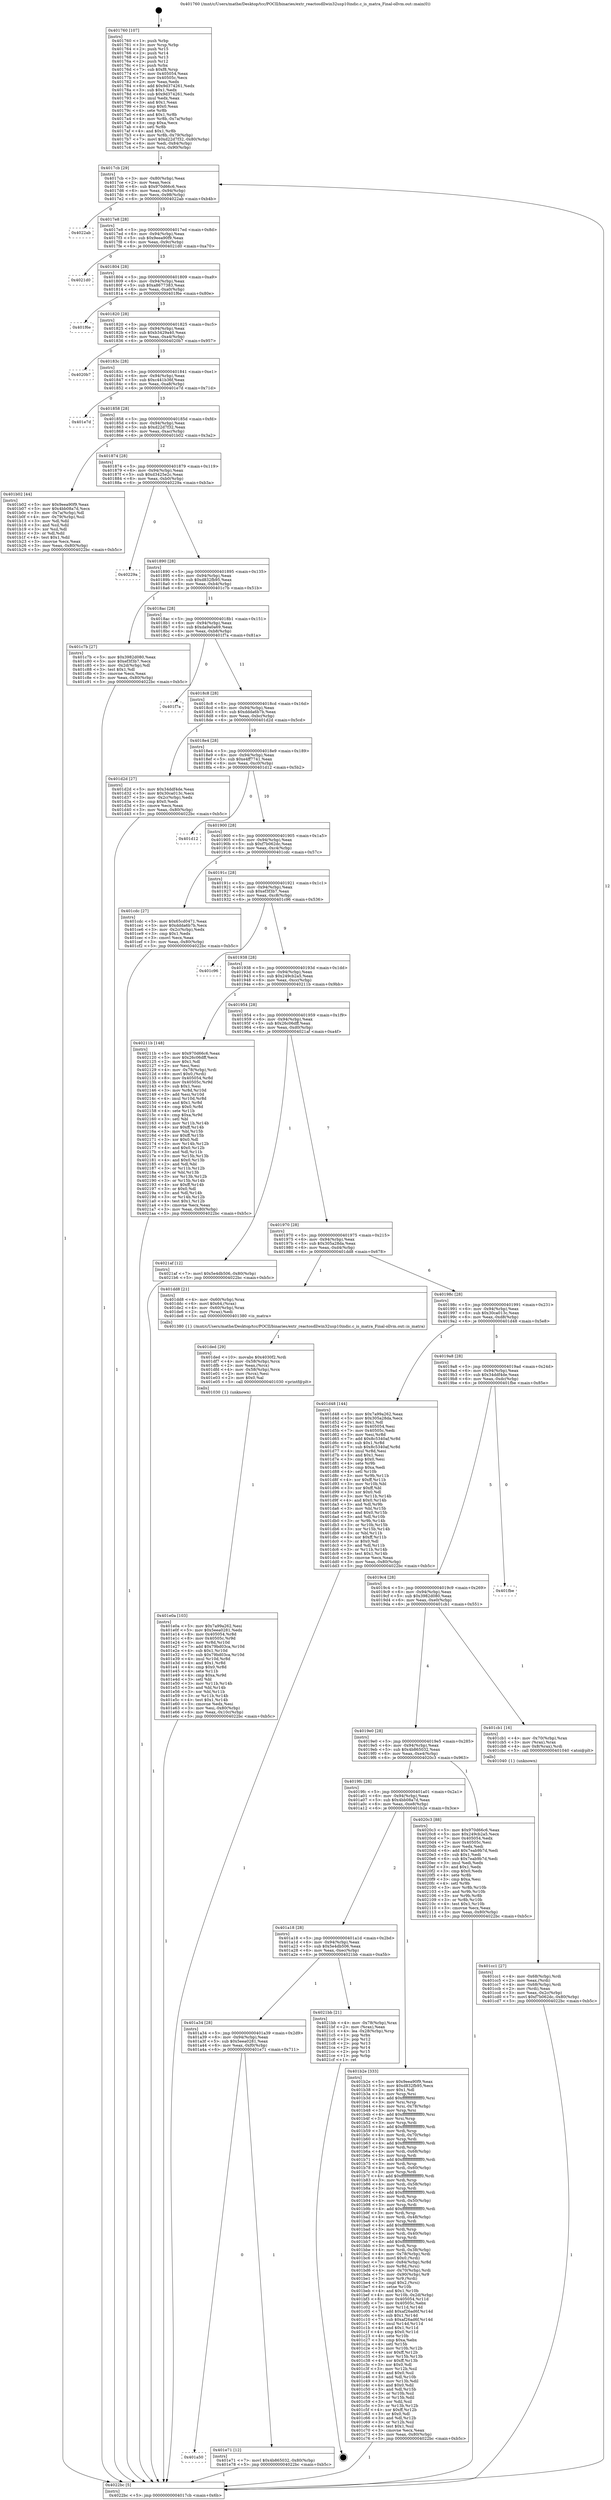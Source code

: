 digraph "0x401760" {
  label = "0x401760 (/mnt/c/Users/mathe/Desktop/tcc/POCII/binaries/extr_reactosdllwin32usp10indic.c_is_matra_Final-ollvm.out::main(0))"
  labelloc = "t"
  node[shape=record]

  Entry [label="",width=0.3,height=0.3,shape=circle,fillcolor=black,style=filled]
  "0x4017cb" [label="{
     0x4017cb [29]\l
     | [instrs]\l
     &nbsp;&nbsp;0x4017cb \<+3\>: mov -0x80(%rbp),%eax\l
     &nbsp;&nbsp;0x4017ce \<+2\>: mov %eax,%ecx\l
     &nbsp;&nbsp;0x4017d0 \<+6\>: sub $0x970d66c6,%ecx\l
     &nbsp;&nbsp;0x4017d6 \<+6\>: mov %eax,-0x94(%rbp)\l
     &nbsp;&nbsp;0x4017dc \<+6\>: mov %ecx,-0x98(%rbp)\l
     &nbsp;&nbsp;0x4017e2 \<+6\>: je 00000000004022ab \<main+0xb4b\>\l
  }"]
  "0x4022ab" [label="{
     0x4022ab\l
  }", style=dashed]
  "0x4017e8" [label="{
     0x4017e8 [28]\l
     | [instrs]\l
     &nbsp;&nbsp;0x4017e8 \<+5\>: jmp 00000000004017ed \<main+0x8d\>\l
     &nbsp;&nbsp;0x4017ed \<+6\>: mov -0x94(%rbp),%eax\l
     &nbsp;&nbsp;0x4017f3 \<+5\>: sub $0x9eea90f9,%eax\l
     &nbsp;&nbsp;0x4017f8 \<+6\>: mov %eax,-0x9c(%rbp)\l
     &nbsp;&nbsp;0x4017fe \<+6\>: je 00000000004021d0 \<main+0xa70\>\l
  }"]
  Exit [label="",width=0.3,height=0.3,shape=circle,fillcolor=black,style=filled,peripheries=2]
  "0x4021d0" [label="{
     0x4021d0\l
  }", style=dashed]
  "0x401804" [label="{
     0x401804 [28]\l
     | [instrs]\l
     &nbsp;&nbsp;0x401804 \<+5\>: jmp 0000000000401809 \<main+0xa9\>\l
     &nbsp;&nbsp;0x401809 \<+6\>: mov -0x94(%rbp),%eax\l
     &nbsp;&nbsp;0x40180f \<+5\>: sub $0xa8677383,%eax\l
     &nbsp;&nbsp;0x401814 \<+6\>: mov %eax,-0xa0(%rbp)\l
     &nbsp;&nbsp;0x40181a \<+6\>: je 0000000000401f6e \<main+0x80e\>\l
  }"]
  "0x401a50" [label="{
     0x401a50\l
  }", style=dashed]
  "0x401f6e" [label="{
     0x401f6e\l
  }", style=dashed]
  "0x401820" [label="{
     0x401820 [28]\l
     | [instrs]\l
     &nbsp;&nbsp;0x401820 \<+5\>: jmp 0000000000401825 \<main+0xc5\>\l
     &nbsp;&nbsp;0x401825 \<+6\>: mov -0x94(%rbp),%eax\l
     &nbsp;&nbsp;0x40182b \<+5\>: sub $0xb3429a40,%eax\l
     &nbsp;&nbsp;0x401830 \<+6\>: mov %eax,-0xa4(%rbp)\l
     &nbsp;&nbsp;0x401836 \<+6\>: je 00000000004020b7 \<main+0x957\>\l
  }"]
  "0x401e71" [label="{
     0x401e71 [12]\l
     | [instrs]\l
     &nbsp;&nbsp;0x401e71 \<+7\>: movl $0x4b865032,-0x80(%rbp)\l
     &nbsp;&nbsp;0x401e78 \<+5\>: jmp 00000000004022bc \<main+0xb5c\>\l
  }"]
  "0x4020b7" [label="{
     0x4020b7\l
  }", style=dashed]
  "0x40183c" [label="{
     0x40183c [28]\l
     | [instrs]\l
     &nbsp;&nbsp;0x40183c \<+5\>: jmp 0000000000401841 \<main+0xe1\>\l
     &nbsp;&nbsp;0x401841 \<+6\>: mov -0x94(%rbp),%eax\l
     &nbsp;&nbsp;0x401847 \<+5\>: sub $0xc441b36f,%eax\l
     &nbsp;&nbsp;0x40184c \<+6\>: mov %eax,-0xa8(%rbp)\l
     &nbsp;&nbsp;0x401852 \<+6\>: je 0000000000401e7d \<main+0x71d\>\l
  }"]
  "0x401a34" [label="{
     0x401a34 [28]\l
     | [instrs]\l
     &nbsp;&nbsp;0x401a34 \<+5\>: jmp 0000000000401a39 \<main+0x2d9\>\l
     &nbsp;&nbsp;0x401a39 \<+6\>: mov -0x94(%rbp),%eax\l
     &nbsp;&nbsp;0x401a3f \<+5\>: sub $0x5eea0281,%eax\l
     &nbsp;&nbsp;0x401a44 \<+6\>: mov %eax,-0xf0(%rbp)\l
     &nbsp;&nbsp;0x401a4a \<+6\>: je 0000000000401e71 \<main+0x711\>\l
  }"]
  "0x401e7d" [label="{
     0x401e7d\l
  }", style=dashed]
  "0x401858" [label="{
     0x401858 [28]\l
     | [instrs]\l
     &nbsp;&nbsp;0x401858 \<+5\>: jmp 000000000040185d \<main+0xfd\>\l
     &nbsp;&nbsp;0x40185d \<+6\>: mov -0x94(%rbp),%eax\l
     &nbsp;&nbsp;0x401863 \<+5\>: sub $0xd22d7f32,%eax\l
     &nbsp;&nbsp;0x401868 \<+6\>: mov %eax,-0xac(%rbp)\l
     &nbsp;&nbsp;0x40186e \<+6\>: je 0000000000401b02 \<main+0x3a2\>\l
  }"]
  "0x4021bb" [label="{
     0x4021bb [21]\l
     | [instrs]\l
     &nbsp;&nbsp;0x4021bb \<+4\>: mov -0x78(%rbp),%rax\l
     &nbsp;&nbsp;0x4021bf \<+2\>: mov (%rax),%eax\l
     &nbsp;&nbsp;0x4021c1 \<+4\>: lea -0x28(%rbp),%rsp\l
     &nbsp;&nbsp;0x4021c5 \<+1\>: pop %rbx\l
     &nbsp;&nbsp;0x4021c6 \<+2\>: pop %r12\l
     &nbsp;&nbsp;0x4021c8 \<+2\>: pop %r13\l
     &nbsp;&nbsp;0x4021ca \<+2\>: pop %r14\l
     &nbsp;&nbsp;0x4021cc \<+2\>: pop %r15\l
     &nbsp;&nbsp;0x4021ce \<+1\>: pop %rbp\l
     &nbsp;&nbsp;0x4021cf \<+1\>: ret\l
  }"]
  "0x401b02" [label="{
     0x401b02 [44]\l
     | [instrs]\l
     &nbsp;&nbsp;0x401b02 \<+5\>: mov $0x9eea90f9,%eax\l
     &nbsp;&nbsp;0x401b07 \<+5\>: mov $0x4bb08a7d,%ecx\l
     &nbsp;&nbsp;0x401b0c \<+3\>: mov -0x7a(%rbp),%dl\l
     &nbsp;&nbsp;0x401b0f \<+4\>: mov -0x79(%rbp),%sil\l
     &nbsp;&nbsp;0x401b13 \<+3\>: mov %dl,%dil\l
     &nbsp;&nbsp;0x401b16 \<+3\>: and %sil,%dil\l
     &nbsp;&nbsp;0x401b19 \<+3\>: xor %sil,%dl\l
     &nbsp;&nbsp;0x401b1c \<+3\>: or %dl,%dil\l
     &nbsp;&nbsp;0x401b1f \<+4\>: test $0x1,%dil\l
     &nbsp;&nbsp;0x401b23 \<+3\>: cmovne %ecx,%eax\l
     &nbsp;&nbsp;0x401b26 \<+3\>: mov %eax,-0x80(%rbp)\l
     &nbsp;&nbsp;0x401b29 \<+5\>: jmp 00000000004022bc \<main+0xb5c\>\l
  }"]
  "0x401874" [label="{
     0x401874 [28]\l
     | [instrs]\l
     &nbsp;&nbsp;0x401874 \<+5\>: jmp 0000000000401879 \<main+0x119\>\l
     &nbsp;&nbsp;0x401879 \<+6\>: mov -0x94(%rbp),%eax\l
     &nbsp;&nbsp;0x40187f \<+5\>: sub $0xd3425e2c,%eax\l
     &nbsp;&nbsp;0x401884 \<+6\>: mov %eax,-0xb0(%rbp)\l
     &nbsp;&nbsp;0x40188a \<+6\>: je 000000000040229a \<main+0xb3a\>\l
  }"]
  "0x4022bc" [label="{
     0x4022bc [5]\l
     | [instrs]\l
     &nbsp;&nbsp;0x4022bc \<+5\>: jmp 00000000004017cb \<main+0x6b\>\l
  }"]
  "0x401760" [label="{
     0x401760 [107]\l
     | [instrs]\l
     &nbsp;&nbsp;0x401760 \<+1\>: push %rbp\l
     &nbsp;&nbsp;0x401761 \<+3\>: mov %rsp,%rbp\l
     &nbsp;&nbsp;0x401764 \<+2\>: push %r15\l
     &nbsp;&nbsp;0x401766 \<+2\>: push %r14\l
     &nbsp;&nbsp;0x401768 \<+2\>: push %r13\l
     &nbsp;&nbsp;0x40176a \<+2\>: push %r12\l
     &nbsp;&nbsp;0x40176c \<+1\>: push %rbx\l
     &nbsp;&nbsp;0x40176d \<+7\>: sub $0xf8,%rsp\l
     &nbsp;&nbsp;0x401774 \<+7\>: mov 0x405054,%eax\l
     &nbsp;&nbsp;0x40177b \<+7\>: mov 0x40505c,%ecx\l
     &nbsp;&nbsp;0x401782 \<+2\>: mov %eax,%edx\l
     &nbsp;&nbsp;0x401784 \<+6\>: add $0x9d374261,%edx\l
     &nbsp;&nbsp;0x40178a \<+3\>: sub $0x1,%edx\l
     &nbsp;&nbsp;0x40178d \<+6\>: sub $0x9d374261,%edx\l
     &nbsp;&nbsp;0x401793 \<+3\>: imul %edx,%eax\l
     &nbsp;&nbsp;0x401796 \<+3\>: and $0x1,%eax\l
     &nbsp;&nbsp;0x401799 \<+3\>: cmp $0x0,%eax\l
     &nbsp;&nbsp;0x40179c \<+4\>: sete %r8b\l
     &nbsp;&nbsp;0x4017a0 \<+4\>: and $0x1,%r8b\l
     &nbsp;&nbsp;0x4017a4 \<+4\>: mov %r8b,-0x7a(%rbp)\l
     &nbsp;&nbsp;0x4017a8 \<+3\>: cmp $0xa,%ecx\l
     &nbsp;&nbsp;0x4017ab \<+4\>: setl %r8b\l
     &nbsp;&nbsp;0x4017af \<+4\>: and $0x1,%r8b\l
     &nbsp;&nbsp;0x4017b3 \<+4\>: mov %r8b,-0x79(%rbp)\l
     &nbsp;&nbsp;0x4017b7 \<+7\>: movl $0xd22d7f32,-0x80(%rbp)\l
     &nbsp;&nbsp;0x4017be \<+6\>: mov %edi,-0x84(%rbp)\l
     &nbsp;&nbsp;0x4017c4 \<+7\>: mov %rsi,-0x90(%rbp)\l
  }"]
  "0x401e0a" [label="{
     0x401e0a [103]\l
     | [instrs]\l
     &nbsp;&nbsp;0x401e0a \<+5\>: mov $0x7a99a262,%esi\l
     &nbsp;&nbsp;0x401e0f \<+5\>: mov $0x5eea0281,%edx\l
     &nbsp;&nbsp;0x401e14 \<+8\>: mov 0x405054,%r8d\l
     &nbsp;&nbsp;0x401e1c \<+8\>: mov 0x40505c,%r9d\l
     &nbsp;&nbsp;0x401e24 \<+3\>: mov %r8d,%r10d\l
     &nbsp;&nbsp;0x401e27 \<+7\>: add $0x79bd03ca,%r10d\l
     &nbsp;&nbsp;0x401e2e \<+4\>: sub $0x1,%r10d\l
     &nbsp;&nbsp;0x401e32 \<+7\>: sub $0x79bd03ca,%r10d\l
     &nbsp;&nbsp;0x401e39 \<+4\>: imul %r10d,%r8d\l
     &nbsp;&nbsp;0x401e3d \<+4\>: and $0x1,%r8d\l
     &nbsp;&nbsp;0x401e41 \<+4\>: cmp $0x0,%r8d\l
     &nbsp;&nbsp;0x401e45 \<+4\>: sete %r11b\l
     &nbsp;&nbsp;0x401e49 \<+4\>: cmp $0xa,%r9d\l
     &nbsp;&nbsp;0x401e4d \<+3\>: setl %bl\l
     &nbsp;&nbsp;0x401e50 \<+3\>: mov %r11b,%r14b\l
     &nbsp;&nbsp;0x401e53 \<+3\>: and %bl,%r14b\l
     &nbsp;&nbsp;0x401e56 \<+3\>: xor %bl,%r11b\l
     &nbsp;&nbsp;0x401e59 \<+3\>: or %r11b,%r14b\l
     &nbsp;&nbsp;0x401e5c \<+4\>: test $0x1,%r14b\l
     &nbsp;&nbsp;0x401e60 \<+3\>: cmovne %edx,%esi\l
     &nbsp;&nbsp;0x401e63 \<+3\>: mov %esi,-0x80(%rbp)\l
     &nbsp;&nbsp;0x401e66 \<+6\>: mov %eax,-0x10c(%rbp)\l
     &nbsp;&nbsp;0x401e6c \<+5\>: jmp 00000000004022bc \<main+0xb5c\>\l
  }"]
  "0x40229a" [label="{
     0x40229a\l
  }", style=dashed]
  "0x401890" [label="{
     0x401890 [28]\l
     | [instrs]\l
     &nbsp;&nbsp;0x401890 \<+5\>: jmp 0000000000401895 \<main+0x135\>\l
     &nbsp;&nbsp;0x401895 \<+6\>: mov -0x94(%rbp),%eax\l
     &nbsp;&nbsp;0x40189b \<+5\>: sub $0xd832fb95,%eax\l
     &nbsp;&nbsp;0x4018a0 \<+6\>: mov %eax,-0xb4(%rbp)\l
     &nbsp;&nbsp;0x4018a6 \<+6\>: je 0000000000401c7b \<main+0x51b\>\l
  }"]
  "0x401ded" [label="{
     0x401ded [29]\l
     | [instrs]\l
     &nbsp;&nbsp;0x401ded \<+10\>: movabs $0x4030f2,%rdi\l
     &nbsp;&nbsp;0x401df7 \<+4\>: mov -0x58(%rbp),%rcx\l
     &nbsp;&nbsp;0x401dfb \<+2\>: mov %eax,(%rcx)\l
     &nbsp;&nbsp;0x401dfd \<+4\>: mov -0x58(%rbp),%rcx\l
     &nbsp;&nbsp;0x401e01 \<+2\>: mov (%rcx),%esi\l
     &nbsp;&nbsp;0x401e03 \<+2\>: mov $0x0,%al\l
     &nbsp;&nbsp;0x401e05 \<+5\>: call 0000000000401030 \<printf@plt\>\l
     | [calls]\l
     &nbsp;&nbsp;0x401030 \{1\} (unknown)\l
  }"]
  "0x401c7b" [label="{
     0x401c7b [27]\l
     | [instrs]\l
     &nbsp;&nbsp;0x401c7b \<+5\>: mov $0x3982d080,%eax\l
     &nbsp;&nbsp;0x401c80 \<+5\>: mov $0xef3f3b7,%ecx\l
     &nbsp;&nbsp;0x401c85 \<+3\>: mov -0x2d(%rbp),%dl\l
     &nbsp;&nbsp;0x401c88 \<+3\>: test $0x1,%dl\l
     &nbsp;&nbsp;0x401c8b \<+3\>: cmovne %ecx,%eax\l
     &nbsp;&nbsp;0x401c8e \<+3\>: mov %eax,-0x80(%rbp)\l
     &nbsp;&nbsp;0x401c91 \<+5\>: jmp 00000000004022bc \<main+0xb5c\>\l
  }"]
  "0x4018ac" [label="{
     0x4018ac [28]\l
     | [instrs]\l
     &nbsp;&nbsp;0x4018ac \<+5\>: jmp 00000000004018b1 \<main+0x151\>\l
     &nbsp;&nbsp;0x4018b1 \<+6\>: mov -0x94(%rbp),%eax\l
     &nbsp;&nbsp;0x4018b7 \<+5\>: sub $0xda9a0a69,%eax\l
     &nbsp;&nbsp;0x4018bc \<+6\>: mov %eax,-0xb8(%rbp)\l
     &nbsp;&nbsp;0x4018c2 \<+6\>: je 0000000000401f7a \<main+0x81a\>\l
  }"]
  "0x401cc1" [label="{
     0x401cc1 [27]\l
     | [instrs]\l
     &nbsp;&nbsp;0x401cc1 \<+4\>: mov -0x68(%rbp),%rdi\l
     &nbsp;&nbsp;0x401cc5 \<+2\>: mov %eax,(%rdi)\l
     &nbsp;&nbsp;0x401cc7 \<+4\>: mov -0x68(%rbp),%rdi\l
     &nbsp;&nbsp;0x401ccb \<+2\>: mov (%rdi),%eax\l
     &nbsp;&nbsp;0x401ccd \<+3\>: mov %eax,-0x2c(%rbp)\l
     &nbsp;&nbsp;0x401cd0 \<+7\>: movl $0xf7b062dc,-0x80(%rbp)\l
     &nbsp;&nbsp;0x401cd7 \<+5\>: jmp 00000000004022bc \<main+0xb5c\>\l
  }"]
  "0x401f7a" [label="{
     0x401f7a\l
  }", style=dashed]
  "0x4018c8" [label="{
     0x4018c8 [28]\l
     | [instrs]\l
     &nbsp;&nbsp;0x4018c8 \<+5\>: jmp 00000000004018cd \<main+0x16d\>\l
     &nbsp;&nbsp;0x4018cd \<+6\>: mov -0x94(%rbp),%eax\l
     &nbsp;&nbsp;0x4018d3 \<+5\>: sub $0xddda6b7b,%eax\l
     &nbsp;&nbsp;0x4018d8 \<+6\>: mov %eax,-0xbc(%rbp)\l
     &nbsp;&nbsp;0x4018de \<+6\>: je 0000000000401d2d \<main+0x5cd\>\l
  }"]
  "0x401a18" [label="{
     0x401a18 [28]\l
     | [instrs]\l
     &nbsp;&nbsp;0x401a18 \<+5\>: jmp 0000000000401a1d \<main+0x2bd\>\l
     &nbsp;&nbsp;0x401a1d \<+6\>: mov -0x94(%rbp),%eax\l
     &nbsp;&nbsp;0x401a23 \<+5\>: sub $0x5e4db506,%eax\l
     &nbsp;&nbsp;0x401a28 \<+6\>: mov %eax,-0xec(%rbp)\l
     &nbsp;&nbsp;0x401a2e \<+6\>: je 00000000004021bb \<main+0xa5b\>\l
  }"]
  "0x401d2d" [label="{
     0x401d2d [27]\l
     | [instrs]\l
     &nbsp;&nbsp;0x401d2d \<+5\>: mov $0x34ddf4de,%eax\l
     &nbsp;&nbsp;0x401d32 \<+5\>: mov $0x30ca013c,%ecx\l
     &nbsp;&nbsp;0x401d37 \<+3\>: mov -0x2c(%rbp),%edx\l
     &nbsp;&nbsp;0x401d3a \<+3\>: cmp $0x0,%edx\l
     &nbsp;&nbsp;0x401d3d \<+3\>: cmove %ecx,%eax\l
     &nbsp;&nbsp;0x401d40 \<+3\>: mov %eax,-0x80(%rbp)\l
     &nbsp;&nbsp;0x401d43 \<+5\>: jmp 00000000004022bc \<main+0xb5c\>\l
  }"]
  "0x4018e4" [label="{
     0x4018e4 [28]\l
     | [instrs]\l
     &nbsp;&nbsp;0x4018e4 \<+5\>: jmp 00000000004018e9 \<main+0x189\>\l
     &nbsp;&nbsp;0x4018e9 \<+6\>: mov -0x94(%rbp),%eax\l
     &nbsp;&nbsp;0x4018ef \<+5\>: sub $0xe4ff7741,%eax\l
     &nbsp;&nbsp;0x4018f4 \<+6\>: mov %eax,-0xc0(%rbp)\l
     &nbsp;&nbsp;0x4018fa \<+6\>: je 0000000000401d12 \<main+0x5b2\>\l
  }"]
  "0x401b2e" [label="{
     0x401b2e [333]\l
     | [instrs]\l
     &nbsp;&nbsp;0x401b2e \<+5\>: mov $0x9eea90f9,%eax\l
     &nbsp;&nbsp;0x401b33 \<+5\>: mov $0xd832fb95,%ecx\l
     &nbsp;&nbsp;0x401b38 \<+2\>: mov $0x1,%dl\l
     &nbsp;&nbsp;0x401b3a \<+3\>: mov %rsp,%rsi\l
     &nbsp;&nbsp;0x401b3d \<+4\>: add $0xfffffffffffffff0,%rsi\l
     &nbsp;&nbsp;0x401b41 \<+3\>: mov %rsi,%rsp\l
     &nbsp;&nbsp;0x401b44 \<+4\>: mov %rsi,-0x78(%rbp)\l
     &nbsp;&nbsp;0x401b48 \<+3\>: mov %rsp,%rsi\l
     &nbsp;&nbsp;0x401b4b \<+4\>: add $0xfffffffffffffff0,%rsi\l
     &nbsp;&nbsp;0x401b4f \<+3\>: mov %rsi,%rsp\l
     &nbsp;&nbsp;0x401b52 \<+3\>: mov %rsp,%rdi\l
     &nbsp;&nbsp;0x401b55 \<+4\>: add $0xfffffffffffffff0,%rdi\l
     &nbsp;&nbsp;0x401b59 \<+3\>: mov %rdi,%rsp\l
     &nbsp;&nbsp;0x401b5c \<+4\>: mov %rdi,-0x70(%rbp)\l
     &nbsp;&nbsp;0x401b60 \<+3\>: mov %rsp,%rdi\l
     &nbsp;&nbsp;0x401b63 \<+4\>: add $0xfffffffffffffff0,%rdi\l
     &nbsp;&nbsp;0x401b67 \<+3\>: mov %rdi,%rsp\l
     &nbsp;&nbsp;0x401b6a \<+4\>: mov %rdi,-0x68(%rbp)\l
     &nbsp;&nbsp;0x401b6e \<+3\>: mov %rsp,%rdi\l
     &nbsp;&nbsp;0x401b71 \<+4\>: add $0xfffffffffffffff0,%rdi\l
     &nbsp;&nbsp;0x401b75 \<+3\>: mov %rdi,%rsp\l
     &nbsp;&nbsp;0x401b78 \<+4\>: mov %rdi,-0x60(%rbp)\l
     &nbsp;&nbsp;0x401b7c \<+3\>: mov %rsp,%rdi\l
     &nbsp;&nbsp;0x401b7f \<+4\>: add $0xfffffffffffffff0,%rdi\l
     &nbsp;&nbsp;0x401b83 \<+3\>: mov %rdi,%rsp\l
     &nbsp;&nbsp;0x401b86 \<+4\>: mov %rdi,-0x58(%rbp)\l
     &nbsp;&nbsp;0x401b8a \<+3\>: mov %rsp,%rdi\l
     &nbsp;&nbsp;0x401b8d \<+4\>: add $0xfffffffffffffff0,%rdi\l
     &nbsp;&nbsp;0x401b91 \<+3\>: mov %rdi,%rsp\l
     &nbsp;&nbsp;0x401b94 \<+4\>: mov %rdi,-0x50(%rbp)\l
     &nbsp;&nbsp;0x401b98 \<+3\>: mov %rsp,%rdi\l
     &nbsp;&nbsp;0x401b9b \<+4\>: add $0xfffffffffffffff0,%rdi\l
     &nbsp;&nbsp;0x401b9f \<+3\>: mov %rdi,%rsp\l
     &nbsp;&nbsp;0x401ba2 \<+4\>: mov %rdi,-0x48(%rbp)\l
     &nbsp;&nbsp;0x401ba6 \<+3\>: mov %rsp,%rdi\l
     &nbsp;&nbsp;0x401ba9 \<+4\>: add $0xfffffffffffffff0,%rdi\l
     &nbsp;&nbsp;0x401bad \<+3\>: mov %rdi,%rsp\l
     &nbsp;&nbsp;0x401bb0 \<+4\>: mov %rdi,-0x40(%rbp)\l
     &nbsp;&nbsp;0x401bb4 \<+3\>: mov %rsp,%rdi\l
     &nbsp;&nbsp;0x401bb7 \<+4\>: add $0xfffffffffffffff0,%rdi\l
     &nbsp;&nbsp;0x401bbb \<+3\>: mov %rdi,%rsp\l
     &nbsp;&nbsp;0x401bbe \<+4\>: mov %rdi,-0x38(%rbp)\l
     &nbsp;&nbsp;0x401bc2 \<+4\>: mov -0x78(%rbp),%rdi\l
     &nbsp;&nbsp;0x401bc6 \<+6\>: movl $0x0,(%rdi)\l
     &nbsp;&nbsp;0x401bcc \<+7\>: mov -0x84(%rbp),%r8d\l
     &nbsp;&nbsp;0x401bd3 \<+3\>: mov %r8d,(%rsi)\l
     &nbsp;&nbsp;0x401bd6 \<+4\>: mov -0x70(%rbp),%rdi\l
     &nbsp;&nbsp;0x401bda \<+7\>: mov -0x90(%rbp),%r9\l
     &nbsp;&nbsp;0x401be1 \<+3\>: mov %r9,(%rdi)\l
     &nbsp;&nbsp;0x401be4 \<+3\>: cmpl $0x2,(%rsi)\l
     &nbsp;&nbsp;0x401be7 \<+4\>: setne %r10b\l
     &nbsp;&nbsp;0x401beb \<+4\>: and $0x1,%r10b\l
     &nbsp;&nbsp;0x401bef \<+4\>: mov %r10b,-0x2d(%rbp)\l
     &nbsp;&nbsp;0x401bf3 \<+8\>: mov 0x405054,%r11d\l
     &nbsp;&nbsp;0x401bfb \<+7\>: mov 0x40505c,%ebx\l
     &nbsp;&nbsp;0x401c02 \<+3\>: mov %r11d,%r14d\l
     &nbsp;&nbsp;0x401c05 \<+7\>: add $0xaf26ad6f,%r14d\l
     &nbsp;&nbsp;0x401c0c \<+4\>: sub $0x1,%r14d\l
     &nbsp;&nbsp;0x401c10 \<+7\>: sub $0xaf26ad6f,%r14d\l
     &nbsp;&nbsp;0x401c17 \<+4\>: imul %r14d,%r11d\l
     &nbsp;&nbsp;0x401c1b \<+4\>: and $0x1,%r11d\l
     &nbsp;&nbsp;0x401c1f \<+4\>: cmp $0x0,%r11d\l
     &nbsp;&nbsp;0x401c23 \<+4\>: sete %r10b\l
     &nbsp;&nbsp;0x401c27 \<+3\>: cmp $0xa,%ebx\l
     &nbsp;&nbsp;0x401c2a \<+4\>: setl %r15b\l
     &nbsp;&nbsp;0x401c2e \<+3\>: mov %r10b,%r12b\l
     &nbsp;&nbsp;0x401c31 \<+4\>: xor $0xff,%r12b\l
     &nbsp;&nbsp;0x401c35 \<+3\>: mov %r15b,%r13b\l
     &nbsp;&nbsp;0x401c38 \<+4\>: xor $0xff,%r13b\l
     &nbsp;&nbsp;0x401c3c \<+3\>: xor $0x0,%dl\l
     &nbsp;&nbsp;0x401c3f \<+3\>: mov %r12b,%sil\l
     &nbsp;&nbsp;0x401c42 \<+4\>: and $0x0,%sil\l
     &nbsp;&nbsp;0x401c46 \<+3\>: and %dl,%r10b\l
     &nbsp;&nbsp;0x401c49 \<+3\>: mov %r13b,%dil\l
     &nbsp;&nbsp;0x401c4c \<+4\>: and $0x0,%dil\l
     &nbsp;&nbsp;0x401c50 \<+3\>: and %dl,%r15b\l
     &nbsp;&nbsp;0x401c53 \<+3\>: or %r10b,%sil\l
     &nbsp;&nbsp;0x401c56 \<+3\>: or %r15b,%dil\l
     &nbsp;&nbsp;0x401c59 \<+3\>: xor %dil,%sil\l
     &nbsp;&nbsp;0x401c5c \<+3\>: or %r13b,%r12b\l
     &nbsp;&nbsp;0x401c5f \<+4\>: xor $0xff,%r12b\l
     &nbsp;&nbsp;0x401c63 \<+3\>: or $0x0,%dl\l
     &nbsp;&nbsp;0x401c66 \<+3\>: and %dl,%r12b\l
     &nbsp;&nbsp;0x401c69 \<+3\>: or %r12b,%sil\l
     &nbsp;&nbsp;0x401c6c \<+4\>: test $0x1,%sil\l
     &nbsp;&nbsp;0x401c70 \<+3\>: cmovne %ecx,%eax\l
     &nbsp;&nbsp;0x401c73 \<+3\>: mov %eax,-0x80(%rbp)\l
     &nbsp;&nbsp;0x401c76 \<+5\>: jmp 00000000004022bc \<main+0xb5c\>\l
  }"]
  "0x401d12" [label="{
     0x401d12\l
  }", style=dashed]
  "0x401900" [label="{
     0x401900 [28]\l
     | [instrs]\l
     &nbsp;&nbsp;0x401900 \<+5\>: jmp 0000000000401905 \<main+0x1a5\>\l
     &nbsp;&nbsp;0x401905 \<+6\>: mov -0x94(%rbp),%eax\l
     &nbsp;&nbsp;0x40190b \<+5\>: sub $0xf7b062dc,%eax\l
     &nbsp;&nbsp;0x401910 \<+6\>: mov %eax,-0xc4(%rbp)\l
     &nbsp;&nbsp;0x401916 \<+6\>: je 0000000000401cdc \<main+0x57c\>\l
  }"]
  "0x4019fc" [label="{
     0x4019fc [28]\l
     | [instrs]\l
     &nbsp;&nbsp;0x4019fc \<+5\>: jmp 0000000000401a01 \<main+0x2a1\>\l
     &nbsp;&nbsp;0x401a01 \<+6\>: mov -0x94(%rbp),%eax\l
     &nbsp;&nbsp;0x401a07 \<+5\>: sub $0x4bb08a7d,%eax\l
     &nbsp;&nbsp;0x401a0c \<+6\>: mov %eax,-0xe8(%rbp)\l
     &nbsp;&nbsp;0x401a12 \<+6\>: je 0000000000401b2e \<main+0x3ce\>\l
  }"]
  "0x401cdc" [label="{
     0x401cdc [27]\l
     | [instrs]\l
     &nbsp;&nbsp;0x401cdc \<+5\>: mov $0x65cd0471,%eax\l
     &nbsp;&nbsp;0x401ce1 \<+5\>: mov $0xddda6b7b,%ecx\l
     &nbsp;&nbsp;0x401ce6 \<+3\>: mov -0x2c(%rbp),%edx\l
     &nbsp;&nbsp;0x401ce9 \<+3\>: cmp $0x1,%edx\l
     &nbsp;&nbsp;0x401cec \<+3\>: cmovl %ecx,%eax\l
     &nbsp;&nbsp;0x401cef \<+3\>: mov %eax,-0x80(%rbp)\l
     &nbsp;&nbsp;0x401cf2 \<+5\>: jmp 00000000004022bc \<main+0xb5c\>\l
  }"]
  "0x40191c" [label="{
     0x40191c [28]\l
     | [instrs]\l
     &nbsp;&nbsp;0x40191c \<+5\>: jmp 0000000000401921 \<main+0x1c1\>\l
     &nbsp;&nbsp;0x401921 \<+6\>: mov -0x94(%rbp),%eax\l
     &nbsp;&nbsp;0x401927 \<+5\>: sub $0xef3f3b7,%eax\l
     &nbsp;&nbsp;0x40192c \<+6\>: mov %eax,-0xc8(%rbp)\l
     &nbsp;&nbsp;0x401932 \<+6\>: je 0000000000401c96 \<main+0x536\>\l
  }"]
  "0x4020c3" [label="{
     0x4020c3 [88]\l
     | [instrs]\l
     &nbsp;&nbsp;0x4020c3 \<+5\>: mov $0x970d66c6,%eax\l
     &nbsp;&nbsp;0x4020c8 \<+5\>: mov $0x249cb2a5,%ecx\l
     &nbsp;&nbsp;0x4020cd \<+7\>: mov 0x405054,%edx\l
     &nbsp;&nbsp;0x4020d4 \<+7\>: mov 0x40505c,%esi\l
     &nbsp;&nbsp;0x4020db \<+2\>: mov %edx,%edi\l
     &nbsp;&nbsp;0x4020dd \<+6\>: add $0x7eab9b7d,%edi\l
     &nbsp;&nbsp;0x4020e3 \<+3\>: sub $0x1,%edi\l
     &nbsp;&nbsp;0x4020e6 \<+6\>: sub $0x7eab9b7d,%edi\l
     &nbsp;&nbsp;0x4020ec \<+3\>: imul %edi,%edx\l
     &nbsp;&nbsp;0x4020ef \<+3\>: and $0x1,%edx\l
     &nbsp;&nbsp;0x4020f2 \<+3\>: cmp $0x0,%edx\l
     &nbsp;&nbsp;0x4020f5 \<+4\>: sete %r8b\l
     &nbsp;&nbsp;0x4020f9 \<+3\>: cmp $0xa,%esi\l
     &nbsp;&nbsp;0x4020fc \<+4\>: setl %r9b\l
     &nbsp;&nbsp;0x402100 \<+3\>: mov %r8b,%r10b\l
     &nbsp;&nbsp;0x402103 \<+3\>: and %r9b,%r10b\l
     &nbsp;&nbsp;0x402106 \<+3\>: xor %r9b,%r8b\l
     &nbsp;&nbsp;0x402109 \<+3\>: or %r8b,%r10b\l
     &nbsp;&nbsp;0x40210c \<+4\>: test $0x1,%r10b\l
     &nbsp;&nbsp;0x402110 \<+3\>: cmovne %ecx,%eax\l
     &nbsp;&nbsp;0x402113 \<+3\>: mov %eax,-0x80(%rbp)\l
     &nbsp;&nbsp;0x402116 \<+5\>: jmp 00000000004022bc \<main+0xb5c\>\l
  }"]
  "0x401c96" [label="{
     0x401c96\l
  }", style=dashed]
  "0x401938" [label="{
     0x401938 [28]\l
     | [instrs]\l
     &nbsp;&nbsp;0x401938 \<+5\>: jmp 000000000040193d \<main+0x1dd\>\l
     &nbsp;&nbsp;0x40193d \<+6\>: mov -0x94(%rbp),%eax\l
     &nbsp;&nbsp;0x401943 \<+5\>: sub $0x249cb2a5,%eax\l
     &nbsp;&nbsp;0x401948 \<+6\>: mov %eax,-0xcc(%rbp)\l
     &nbsp;&nbsp;0x40194e \<+6\>: je 000000000040211b \<main+0x9bb\>\l
  }"]
  "0x4019e0" [label="{
     0x4019e0 [28]\l
     | [instrs]\l
     &nbsp;&nbsp;0x4019e0 \<+5\>: jmp 00000000004019e5 \<main+0x285\>\l
     &nbsp;&nbsp;0x4019e5 \<+6\>: mov -0x94(%rbp),%eax\l
     &nbsp;&nbsp;0x4019eb \<+5\>: sub $0x4b865032,%eax\l
     &nbsp;&nbsp;0x4019f0 \<+6\>: mov %eax,-0xe4(%rbp)\l
     &nbsp;&nbsp;0x4019f6 \<+6\>: je 00000000004020c3 \<main+0x963\>\l
  }"]
  "0x40211b" [label="{
     0x40211b [148]\l
     | [instrs]\l
     &nbsp;&nbsp;0x40211b \<+5\>: mov $0x970d66c6,%eax\l
     &nbsp;&nbsp;0x402120 \<+5\>: mov $0x26c06dff,%ecx\l
     &nbsp;&nbsp;0x402125 \<+2\>: mov $0x1,%dl\l
     &nbsp;&nbsp;0x402127 \<+2\>: xor %esi,%esi\l
     &nbsp;&nbsp;0x402129 \<+4\>: mov -0x78(%rbp),%rdi\l
     &nbsp;&nbsp;0x40212d \<+6\>: movl $0x0,(%rdi)\l
     &nbsp;&nbsp;0x402133 \<+8\>: mov 0x405054,%r8d\l
     &nbsp;&nbsp;0x40213b \<+8\>: mov 0x40505c,%r9d\l
     &nbsp;&nbsp;0x402143 \<+3\>: sub $0x1,%esi\l
     &nbsp;&nbsp;0x402146 \<+3\>: mov %r8d,%r10d\l
     &nbsp;&nbsp;0x402149 \<+3\>: add %esi,%r10d\l
     &nbsp;&nbsp;0x40214c \<+4\>: imul %r10d,%r8d\l
     &nbsp;&nbsp;0x402150 \<+4\>: and $0x1,%r8d\l
     &nbsp;&nbsp;0x402154 \<+4\>: cmp $0x0,%r8d\l
     &nbsp;&nbsp;0x402158 \<+4\>: sete %r11b\l
     &nbsp;&nbsp;0x40215c \<+4\>: cmp $0xa,%r9d\l
     &nbsp;&nbsp;0x402160 \<+3\>: setl %bl\l
     &nbsp;&nbsp;0x402163 \<+3\>: mov %r11b,%r14b\l
     &nbsp;&nbsp;0x402166 \<+4\>: xor $0xff,%r14b\l
     &nbsp;&nbsp;0x40216a \<+3\>: mov %bl,%r15b\l
     &nbsp;&nbsp;0x40216d \<+4\>: xor $0xff,%r15b\l
     &nbsp;&nbsp;0x402171 \<+3\>: xor $0x0,%dl\l
     &nbsp;&nbsp;0x402174 \<+3\>: mov %r14b,%r12b\l
     &nbsp;&nbsp;0x402177 \<+4\>: and $0x0,%r12b\l
     &nbsp;&nbsp;0x40217b \<+3\>: and %dl,%r11b\l
     &nbsp;&nbsp;0x40217e \<+3\>: mov %r15b,%r13b\l
     &nbsp;&nbsp;0x402181 \<+4\>: and $0x0,%r13b\l
     &nbsp;&nbsp;0x402185 \<+2\>: and %dl,%bl\l
     &nbsp;&nbsp;0x402187 \<+3\>: or %r11b,%r12b\l
     &nbsp;&nbsp;0x40218a \<+3\>: or %bl,%r13b\l
     &nbsp;&nbsp;0x40218d \<+3\>: xor %r13b,%r12b\l
     &nbsp;&nbsp;0x402190 \<+3\>: or %r15b,%r14b\l
     &nbsp;&nbsp;0x402193 \<+4\>: xor $0xff,%r14b\l
     &nbsp;&nbsp;0x402197 \<+3\>: or $0x0,%dl\l
     &nbsp;&nbsp;0x40219a \<+3\>: and %dl,%r14b\l
     &nbsp;&nbsp;0x40219d \<+3\>: or %r14b,%r12b\l
     &nbsp;&nbsp;0x4021a0 \<+4\>: test $0x1,%r12b\l
     &nbsp;&nbsp;0x4021a4 \<+3\>: cmovne %ecx,%eax\l
     &nbsp;&nbsp;0x4021a7 \<+3\>: mov %eax,-0x80(%rbp)\l
     &nbsp;&nbsp;0x4021aa \<+5\>: jmp 00000000004022bc \<main+0xb5c\>\l
  }"]
  "0x401954" [label="{
     0x401954 [28]\l
     | [instrs]\l
     &nbsp;&nbsp;0x401954 \<+5\>: jmp 0000000000401959 \<main+0x1f9\>\l
     &nbsp;&nbsp;0x401959 \<+6\>: mov -0x94(%rbp),%eax\l
     &nbsp;&nbsp;0x40195f \<+5\>: sub $0x26c06dff,%eax\l
     &nbsp;&nbsp;0x401964 \<+6\>: mov %eax,-0xd0(%rbp)\l
     &nbsp;&nbsp;0x40196a \<+6\>: je 00000000004021af \<main+0xa4f\>\l
  }"]
  "0x401cb1" [label="{
     0x401cb1 [16]\l
     | [instrs]\l
     &nbsp;&nbsp;0x401cb1 \<+4\>: mov -0x70(%rbp),%rax\l
     &nbsp;&nbsp;0x401cb5 \<+3\>: mov (%rax),%rax\l
     &nbsp;&nbsp;0x401cb8 \<+4\>: mov 0x8(%rax),%rdi\l
     &nbsp;&nbsp;0x401cbc \<+5\>: call 0000000000401040 \<atoi@plt\>\l
     | [calls]\l
     &nbsp;&nbsp;0x401040 \{1\} (unknown)\l
  }"]
  "0x4021af" [label="{
     0x4021af [12]\l
     | [instrs]\l
     &nbsp;&nbsp;0x4021af \<+7\>: movl $0x5e4db506,-0x80(%rbp)\l
     &nbsp;&nbsp;0x4021b6 \<+5\>: jmp 00000000004022bc \<main+0xb5c\>\l
  }"]
  "0x401970" [label="{
     0x401970 [28]\l
     | [instrs]\l
     &nbsp;&nbsp;0x401970 \<+5\>: jmp 0000000000401975 \<main+0x215\>\l
     &nbsp;&nbsp;0x401975 \<+6\>: mov -0x94(%rbp),%eax\l
     &nbsp;&nbsp;0x40197b \<+5\>: sub $0x305a28da,%eax\l
     &nbsp;&nbsp;0x401980 \<+6\>: mov %eax,-0xd4(%rbp)\l
     &nbsp;&nbsp;0x401986 \<+6\>: je 0000000000401dd8 \<main+0x678\>\l
  }"]
  "0x4019c4" [label="{
     0x4019c4 [28]\l
     | [instrs]\l
     &nbsp;&nbsp;0x4019c4 \<+5\>: jmp 00000000004019c9 \<main+0x269\>\l
     &nbsp;&nbsp;0x4019c9 \<+6\>: mov -0x94(%rbp),%eax\l
     &nbsp;&nbsp;0x4019cf \<+5\>: sub $0x3982d080,%eax\l
     &nbsp;&nbsp;0x4019d4 \<+6\>: mov %eax,-0xe0(%rbp)\l
     &nbsp;&nbsp;0x4019da \<+6\>: je 0000000000401cb1 \<main+0x551\>\l
  }"]
  "0x401dd8" [label="{
     0x401dd8 [21]\l
     | [instrs]\l
     &nbsp;&nbsp;0x401dd8 \<+4\>: mov -0x60(%rbp),%rax\l
     &nbsp;&nbsp;0x401ddc \<+6\>: movl $0x64,(%rax)\l
     &nbsp;&nbsp;0x401de2 \<+4\>: mov -0x60(%rbp),%rax\l
     &nbsp;&nbsp;0x401de6 \<+2\>: mov (%rax),%edi\l
     &nbsp;&nbsp;0x401de8 \<+5\>: call 0000000000401380 \<is_matra\>\l
     | [calls]\l
     &nbsp;&nbsp;0x401380 \{1\} (/mnt/c/Users/mathe/Desktop/tcc/POCII/binaries/extr_reactosdllwin32usp10indic.c_is_matra_Final-ollvm.out::is_matra)\l
  }"]
  "0x40198c" [label="{
     0x40198c [28]\l
     | [instrs]\l
     &nbsp;&nbsp;0x40198c \<+5\>: jmp 0000000000401991 \<main+0x231\>\l
     &nbsp;&nbsp;0x401991 \<+6\>: mov -0x94(%rbp),%eax\l
     &nbsp;&nbsp;0x401997 \<+5\>: sub $0x30ca013c,%eax\l
     &nbsp;&nbsp;0x40199c \<+6\>: mov %eax,-0xd8(%rbp)\l
     &nbsp;&nbsp;0x4019a2 \<+6\>: je 0000000000401d48 \<main+0x5e8\>\l
  }"]
  "0x401fbe" [label="{
     0x401fbe\l
  }", style=dashed]
  "0x401d48" [label="{
     0x401d48 [144]\l
     | [instrs]\l
     &nbsp;&nbsp;0x401d48 \<+5\>: mov $0x7a99a262,%eax\l
     &nbsp;&nbsp;0x401d4d \<+5\>: mov $0x305a28da,%ecx\l
     &nbsp;&nbsp;0x401d52 \<+2\>: mov $0x1,%dl\l
     &nbsp;&nbsp;0x401d54 \<+7\>: mov 0x405054,%esi\l
     &nbsp;&nbsp;0x401d5b \<+7\>: mov 0x40505c,%edi\l
     &nbsp;&nbsp;0x401d62 \<+3\>: mov %esi,%r8d\l
     &nbsp;&nbsp;0x401d65 \<+7\>: add $0x8c5340af,%r8d\l
     &nbsp;&nbsp;0x401d6c \<+4\>: sub $0x1,%r8d\l
     &nbsp;&nbsp;0x401d70 \<+7\>: sub $0x8c5340af,%r8d\l
     &nbsp;&nbsp;0x401d77 \<+4\>: imul %r8d,%esi\l
     &nbsp;&nbsp;0x401d7b \<+3\>: and $0x1,%esi\l
     &nbsp;&nbsp;0x401d7e \<+3\>: cmp $0x0,%esi\l
     &nbsp;&nbsp;0x401d81 \<+4\>: sete %r9b\l
     &nbsp;&nbsp;0x401d85 \<+3\>: cmp $0xa,%edi\l
     &nbsp;&nbsp;0x401d88 \<+4\>: setl %r10b\l
     &nbsp;&nbsp;0x401d8c \<+3\>: mov %r9b,%r11b\l
     &nbsp;&nbsp;0x401d8f \<+4\>: xor $0xff,%r11b\l
     &nbsp;&nbsp;0x401d93 \<+3\>: mov %r10b,%bl\l
     &nbsp;&nbsp;0x401d96 \<+3\>: xor $0xff,%bl\l
     &nbsp;&nbsp;0x401d99 \<+3\>: xor $0x0,%dl\l
     &nbsp;&nbsp;0x401d9c \<+3\>: mov %r11b,%r14b\l
     &nbsp;&nbsp;0x401d9f \<+4\>: and $0x0,%r14b\l
     &nbsp;&nbsp;0x401da3 \<+3\>: and %dl,%r9b\l
     &nbsp;&nbsp;0x401da6 \<+3\>: mov %bl,%r15b\l
     &nbsp;&nbsp;0x401da9 \<+4\>: and $0x0,%r15b\l
     &nbsp;&nbsp;0x401dad \<+3\>: and %dl,%r10b\l
     &nbsp;&nbsp;0x401db0 \<+3\>: or %r9b,%r14b\l
     &nbsp;&nbsp;0x401db3 \<+3\>: or %r10b,%r15b\l
     &nbsp;&nbsp;0x401db6 \<+3\>: xor %r15b,%r14b\l
     &nbsp;&nbsp;0x401db9 \<+3\>: or %bl,%r11b\l
     &nbsp;&nbsp;0x401dbc \<+4\>: xor $0xff,%r11b\l
     &nbsp;&nbsp;0x401dc0 \<+3\>: or $0x0,%dl\l
     &nbsp;&nbsp;0x401dc3 \<+3\>: and %dl,%r11b\l
     &nbsp;&nbsp;0x401dc6 \<+3\>: or %r11b,%r14b\l
     &nbsp;&nbsp;0x401dc9 \<+4\>: test $0x1,%r14b\l
     &nbsp;&nbsp;0x401dcd \<+3\>: cmovne %ecx,%eax\l
     &nbsp;&nbsp;0x401dd0 \<+3\>: mov %eax,-0x80(%rbp)\l
     &nbsp;&nbsp;0x401dd3 \<+5\>: jmp 00000000004022bc \<main+0xb5c\>\l
  }"]
  "0x4019a8" [label="{
     0x4019a8 [28]\l
     | [instrs]\l
     &nbsp;&nbsp;0x4019a8 \<+5\>: jmp 00000000004019ad \<main+0x24d\>\l
     &nbsp;&nbsp;0x4019ad \<+6\>: mov -0x94(%rbp),%eax\l
     &nbsp;&nbsp;0x4019b3 \<+5\>: sub $0x34ddf4de,%eax\l
     &nbsp;&nbsp;0x4019b8 \<+6\>: mov %eax,-0xdc(%rbp)\l
     &nbsp;&nbsp;0x4019be \<+6\>: je 0000000000401fbe \<main+0x85e\>\l
  }"]
  Entry -> "0x401760" [label=" 1"]
  "0x4017cb" -> "0x4022ab" [label=" 0"]
  "0x4017cb" -> "0x4017e8" [label=" 13"]
  "0x4021bb" -> Exit [label=" 1"]
  "0x4017e8" -> "0x4021d0" [label=" 0"]
  "0x4017e8" -> "0x401804" [label=" 13"]
  "0x4021af" -> "0x4022bc" [label=" 1"]
  "0x401804" -> "0x401f6e" [label=" 0"]
  "0x401804" -> "0x401820" [label=" 13"]
  "0x40211b" -> "0x4022bc" [label=" 1"]
  "0x401820" -> "0x4020b7" [label=" 0"]
  "0x401820" -> "0x40183c" [label=" 13"]
  "0x4020c3" -> "0x4022bc" [label=" 1"]
  "0x40183c" -> "0x401e7d" [label=" 0"]
  "0x40183c" -> "0x401858" [label=" 13"]
  "0x401a34" -> "0x401a50" [label=" 0"]
  "0x401858" -> "0x401b02" [label=" 1"]
  "0x401858" -> "0x401874" [label=" 12"]
  "0x401b02" -> "0x4022bc" [label=" 1"]
  "0x401760" -> "0x4017cb" [label=" 1"]
  "0x4022bc" -> "0x4017cb" [label=" 12"]
  "0x401a34" -> "0x401e71" [label=" 1"]
  "0x401874" -> "0x40229a" [label=" 0"]
  "0x401874" -> "0x401890" [label=" 12"]
  "0x401a18" -> "0x401a34" [label=" 1"]
  "0x401890" -> "0x401c7b" [label=" 1"]
  "0x401890" -> "0x4018ac" [label=" 11"]
  "0x401a18" -> "0x4021bb" [label=" 1"]
  "0x4018ac" -> "0x401f7a" [label=" 0"]
  "0x4018ac" -> "0x4018c8" [label=" 11"]
  "0x401e71" -> "0x4022bc" [label=" 1"]
  "0x4018c8" -> "0x401d2d" [label=" 1"]
  "0x4018c8" -> "0x4018e4" [label=" 10"]
  "0x401ded" -> "0x401e0a" [label=" 1"]
  "0x4018e4" -> "0x401d12" [label=" 0"]
  "0x4018e4" -> "0x401900" [label=" 10"]
  "0x401dd8" -> "0x401ded" [label=" 1"]
  "0x401900" -> "0x401cdc" [label=" 1"]
  "0x401900" -> "0x40191c" [label=" 9"]
  "0x401d2d" -> "0x4022bc" [label=" 1"]
  "0x40191c" -> "0x401c96" [label=" 0"]
  "0x40191c" -> "0x401938" [label=" 9"]
  "0x401cdc" -> "0x4022bc" [label=" 1"]
  "0x401938" -> "0x40211b" [label=" 1"]
  "0x401938" -> "0x401954" [label=" 8"]
  "0x401cb1" -> "0x401cc1" [label=" 1"]
  "0x401954" -> "0x4021af" [label=" 1"]
  "0x401954" -> "0x401970" [label=" 7"]
  "0x401c7b" -> "0x4022bc" [label=" 1"]
  "0x401970" -> "0x401dd8" [label=" 1"]
  "0x401970" -> "0x40198c" [label=" 6"]
  "0x401e0a" -> "0x4022bc" [label=" 1"]
  "0x40198c" -> "0x401d48" [label=" 1"]
  "0x40198c" -> "0x4019a8" [label=" 5"]
  "0x4019fc" -> "0x401a18" [label=" 2"]
  "0x4019a8" -> "0x401fbe" [label=" 0"]
  "0x4019a8" -> "0x4019c4" [label=" 5"]
  "0x401b2e" -> "0x4022bc" [label=" 1"]
  "0x4019c4" -> "0x401cb1" [label=" 1"]
  "0x4019c4" -> "0x4019e0" [label=" 4"]
  "0x401cc1" -> "0x4022bc" [label=" 1"]
  "0x4019e0" -> "0x4020c3" [label=" 1"]
  "0x4019e0" -> "0x4019fc" [label=" 3"]
  "0x401d48" -> "0x4022bc" [label=" 1"]
  "0x4019fc" -> "0x401b2e" [label=" 1"]
}
